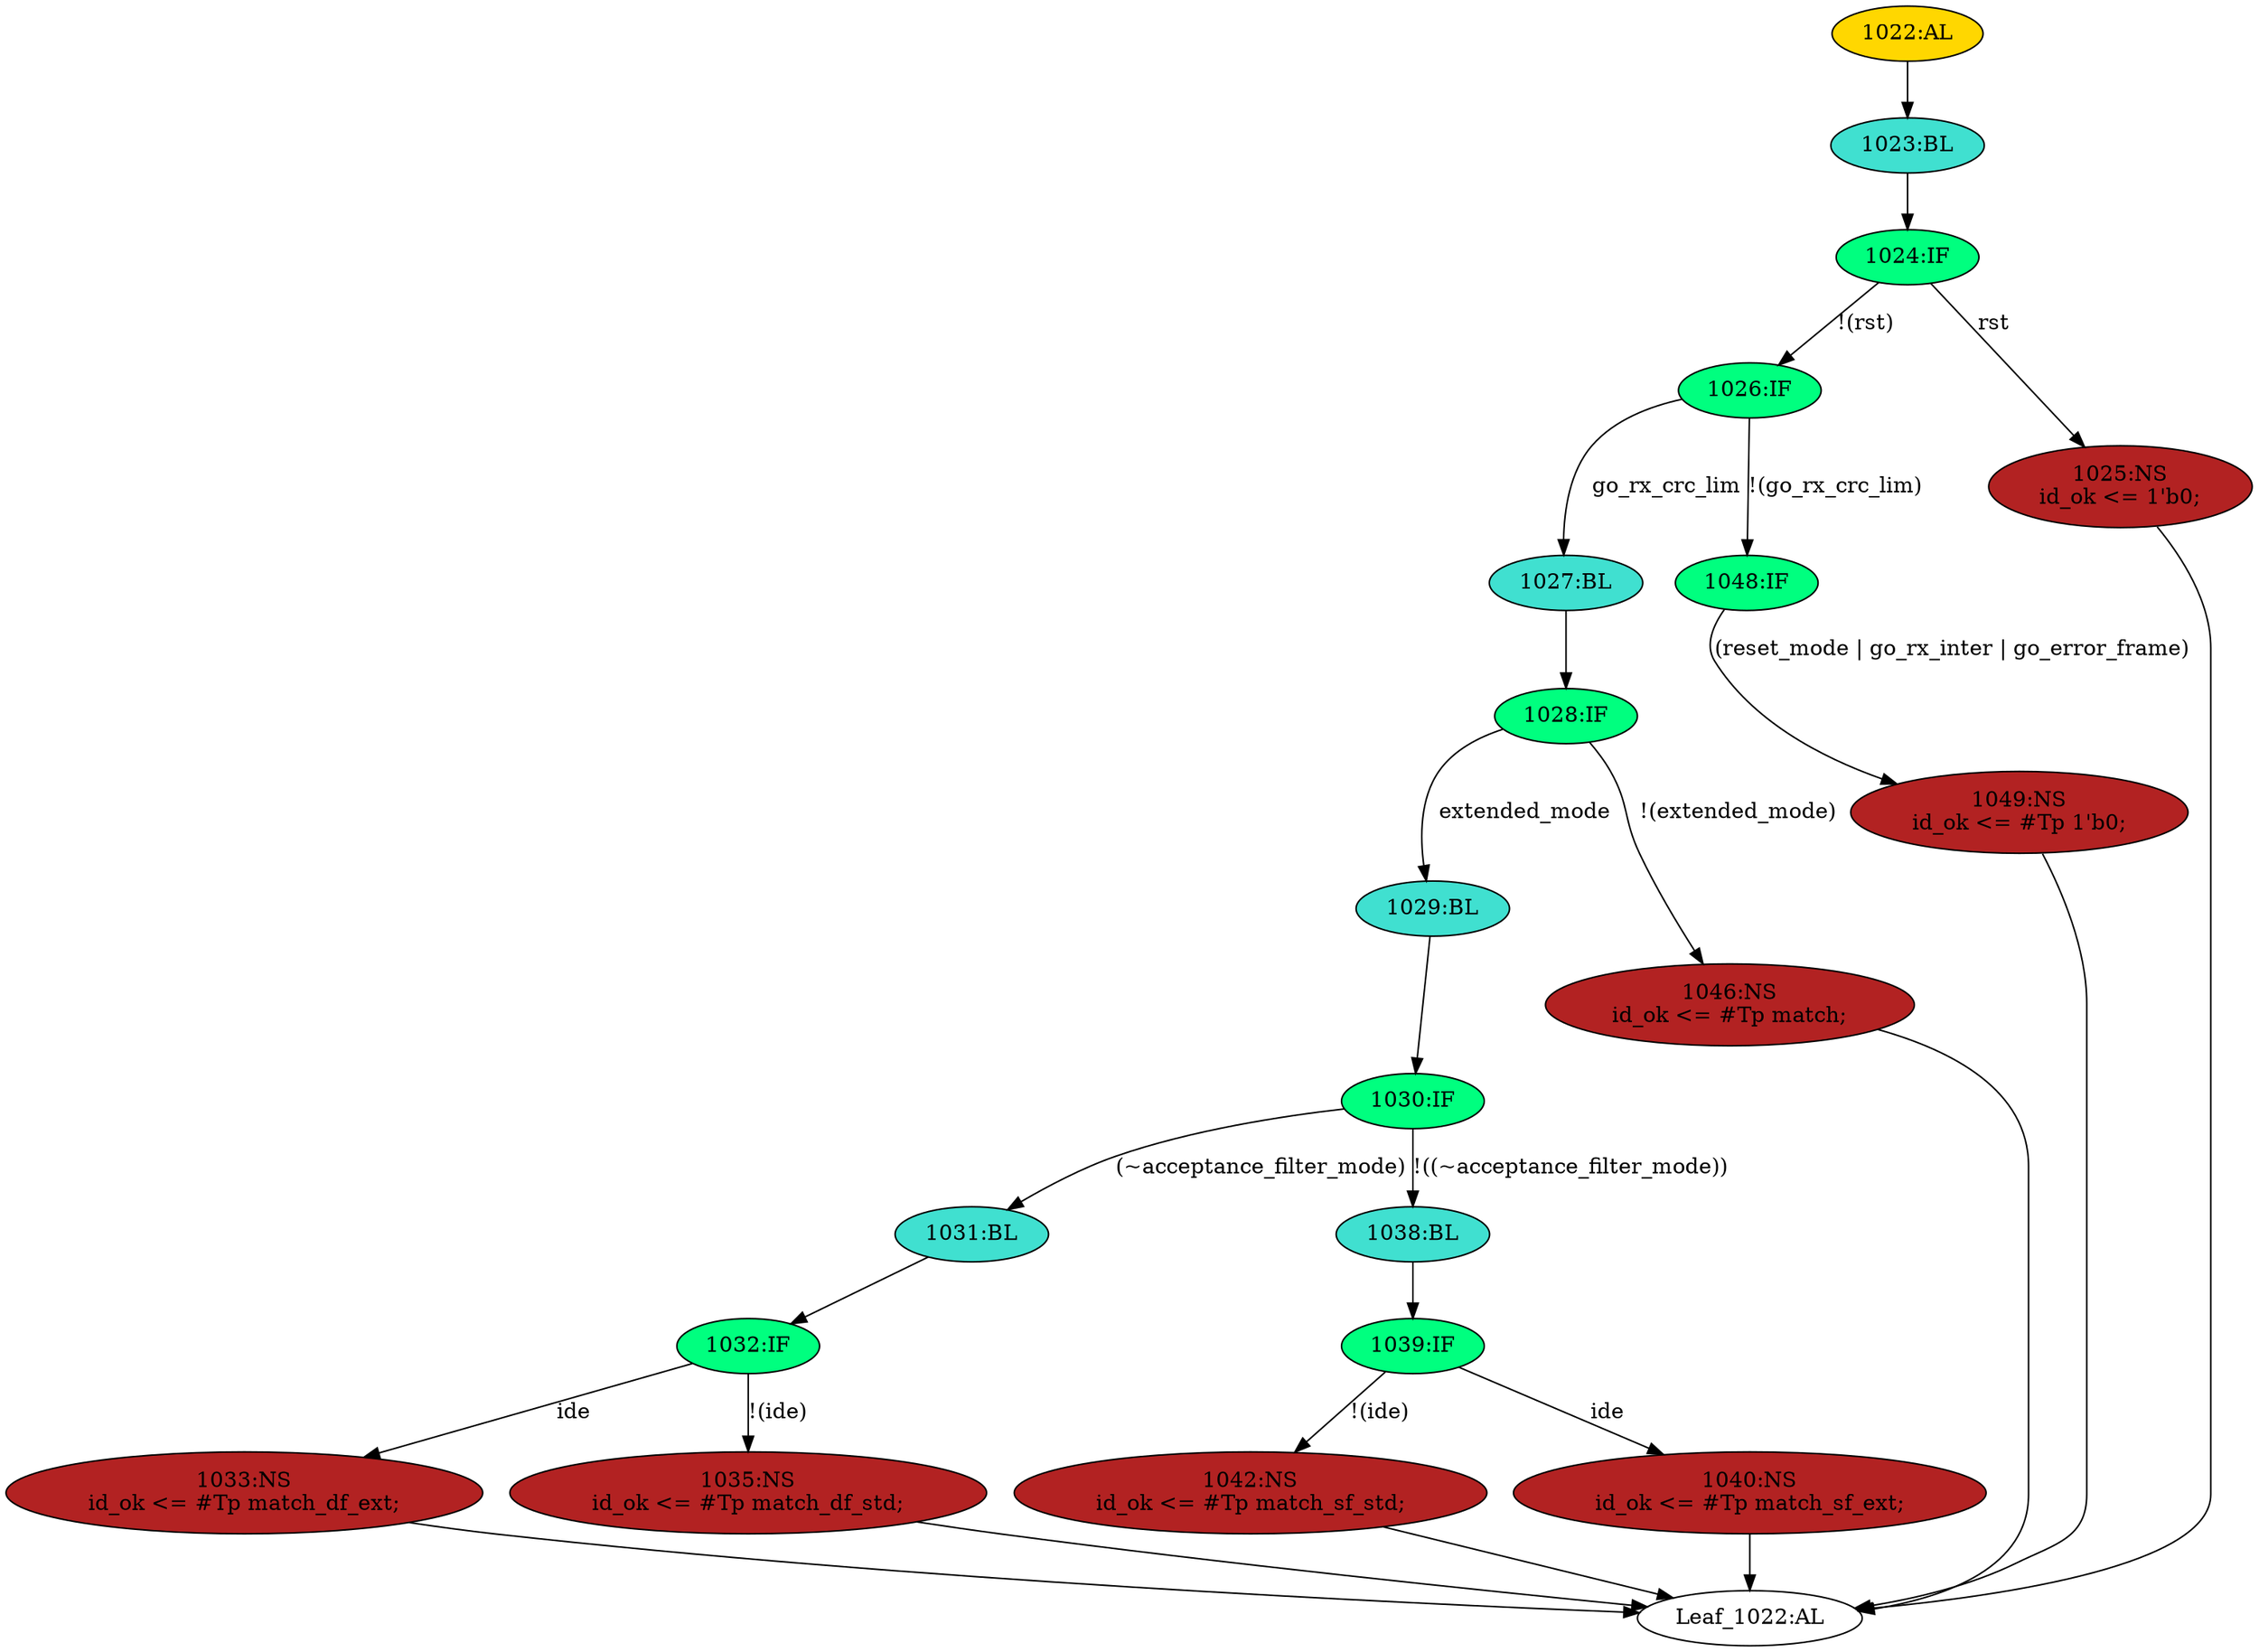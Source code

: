 strict digraph "" {
	node [label="\N"];
	"1031:BL"	 [ast="<pyverilog.vparser.ast.Block object at 0x7f44f6bcd510>",
		fillcolor=turquoise,
		label="1031:BL",
		statements="[]",
		style=filled,
		typ=Block];
	"1032:IF"	 [ast="<pyverilog.vparser.ast.IfStatement object at 0x7f44f6bcd550>",
		fillcolor=springgreen,
		label="1032:IF",
		statements="[]",
		style=filled,
		typ=IfStatement];
	"1031:BL" -> "1032:IF"	 [cond="[]",
		lineno=None];
	"1022:AL"	 [ast="<pyverilog.vparser.ast.Always object at 0x7f44f6bb6810>",
		clk_sens=True,
		fillcolor=gold,
		label="1022:AL",
		sens="['clk', 'rst']",
		statements="[]",
		style=filled,
		typ=Always,
		use_var="['reset_mode', 'match_sf_ext', 'extended_mode', 'match_sf_std', 'acceptance_filter_mode', 'go_rx_inter', 'go_error_frame', 'match_\
df_ext', 'match_df_std', 'go_rx_crc_lim', 'rst', 'ide', 'match']"];
	"1023:BL"	 [ast="<pyverilog.vparser.ast.Block object at 0x7f44f6bbd890>",
		fillcolor=turquoise,
		label="1023:BL",
		statements="[]",
		style=filled,
		typ=Block];
	"1022:AL" -> "1023:BL"	 [cond="[]",
		lineno=None];
	"1027:BL"	 [ast="<pyverilog.vparser.ast.Block object at 0x7f44f6bbde10>",
		fillcolor=turquoise,
		label="1027:BL",
		statements="[]",
		style=filled,
		typ=Block];
	"1028:IF"	 [ast="<pyverilog.vparser.ast.IfStatement object at 0x7f44f6bbde90>",
		fillcolor=springgreen,
		label="1028:IF",
		statements="[]",
		style=filled,
		typ=IfStatement];
	"1027:BL" -> "1028:IF"	 [cond="[]",
		lineno=None];
	"1048:IF"	 [ast="<pyverilog.vparser.ast.IfStatement object at 0x7f44f6bbda10>",
		fillcolor=springgreen,
		label="1048:IF",
		statements="[]",
		style=filled,
		typ=IfStatement];
	"1049:NS"	 [ast="<pyverilog.vparser.ast.NonblockingSubstitution object at 0x7f44f6bbdad0>",
		fillcolor=firebrick,
		label="1049:NS
id_ok <= #Tp 1'b0;",
		statements="[<pyverilog.vparser.ast.NonblockingSubstitution object at 0x7f44f6bbdad0>]",
		style=filled,
		typ=NonblockingSubstitution];
	"1048:IF" -> "1049:NS"	 [cond="['reset_mode', 'go_rx_inter', 'go_error_frame']",
		label="(reset_mode | go_rx_inter | go_error_frame)",
		lineno=1048];
	"1029:BL"	 [ast="<pyverilog.vparser.ast.Block object at 0x7f44f6bcd050>",
		fillcolor=turquoise,
		label="1029:BL",
		statements="[]",
		style=filled,
		typ=Block];
	"1030:IF"	 [ast="<pyverilog.vparser.ast.IfStatement object at 0x7f44f6bcd090>",
		fillcolor=springgreen,
		label="1030:IF",
		statements="[]",
		style=filled,
		typ=IfStatement];
	"1029:BL" -> "1030:IF"	 [cond="[]",
		lineno=None];
	"1033:NS"	 [ast="<pyverilog.vparser.ast.NonblockingSubstitution object at 0x7f44f6bcd750>",
		fillcolor=firebrick,
		label="1033:NS
id_ok <= #Tp match_df_ext;",
		statements="[<pyverilog.vparser.ast.NonblockingSubstitution object at 0x7f44f6bcd750>]",
		style=filled,
		typ=NonblockingSubstitution];
	"1032:IF" -> "1033:NS"	 [cond="['ide']",
		label=ide,
		lineno=1032];
	"1035:NS"	 [ast="<pyverilog.vparser.ast.NonblockingSubstitution object at 0x7f44f6bcd590>",
		fillcolor=firebrick,
		label="1035:NS
id_ok <= #Tp match_df_std;",
		statements="[<pyverilog.vparser.ast.NonblockingSubstitution object at 0x7f44f6bcd590>]",
		style=filled,
		typ=NonblockingSubstitution];
	"1032:IF" -> "1035:NS"	 [cond="['ide']",
		label="!(ide)",
		lineno=1032];
	"1024:IF"	 [ast="<pyverilog.vparser.ast.IfStatement object at 0x7f44f6bbd9d0>",
		fillcolor=springgreen,
		label="1024:IF",
		statements="[]",
		style=filled,
		typ=IfStatement];
	"1023:BL" -> "1024:IF"	 [cond="[]",
		lineno=None];
	"1042:NS"	 [ast="<pyverilog.vparser.ast.NonblockingSubstitution object at 0x7f44f6bcd150>",
		fillcolor=firebrick,
		label="1042:NS
id_ok <= #Tp match_sf_std;",
		statements="[<pyverilog.vparser.ast.NonblockingSubstitution object at 0x7f44f6bcd150>]",
		style=filled,
		typ=NonblockingSubstitution];
	"Leaf_1022:AL"	 [def_var="['id_ok']",
		label="Leaf_1022:AL"];
	"1042:NS" -> "Leaf_1022:AL"	 [cond="[]",
		lineno=None];
	"1026:IF"	 [ast="<pyverilog.vparser.ast.IfStatement object at 0x7f44f6bbd990>",
		fillcolor=springgreen,
		label="1026:IF",
		statements="[]",
		style=filled,
		typ=IfStatement];
	"1026:IF" -> "1027:BL"	 [cond="['go_rx_crc_lim']",
		label=go_rx_crc_lim,
		lineno=1026];
	"1026:IF" -> "1048:IF"	 [cond="['go_rx_crc_lim']",
		label="!(go_rx_crc_lim)",
		lineno=1026];
	"1049:NS" -> "Leaf_1022:AL"	 [cond="[]",
		lineno=None];
	"1033:NS" -> "Leaf_1022:AL"	 [cond="[]",
		lineno=None];
	"1025:NS"	 [ast="<pyverilog.vparser.ast.NonblockingSubstitution object at 0x7f44f6bcda50>",
		fillcolor=firebrick,
		label="1025:NS
id_ok <= 1'b0;",
		statements="[<pyverilog.vparser.ast.NonblockingSubstitution object at 0x7f44f6bcda50>]",
		style=filled,
		typ=NonblockingSubstitution];
	"1025:NS" -> "Leaf_1022:AL"	 [cond="[]",
		lineno=None];
	"1024:IF" -> "1026:IF"	 [cond="['rst']",
		label="!(rst)",
		lineno=1024];
	"1024:IF" -> "1025:NS"	 [cond="['rst']",
		label=rst,
		lineno=1024];
	"1038:BL"	 [ast="<pyverilog.vparser.ast.Block object at 0x7f44f6bcd0d0>",
		fillcolor=turquoise,
		label="1038:BL",
		statements="[]",
		style=filled,
		typ=Block];
	"1039:IF"	 [ast="<pyverilog.vparser.ast.IfStatement object at 0x7f44f6bcd110>",
		fillcolor=springgreen,
		label="1039:IF",
		statements="[]",
		style=filled,
		typ=IfStatement];
	"1038:BL" -> "1039:IF"	 [cond="[]",
		lineno=None];
	"1028:IF" -> "1029:BL"	 [cond="['extended_mode']",
		label=extended_mode,
		lineno=1028];
	"1046:NS"	 [ast="<pyverilog.vparser.ast.NonblockingSubstitution object at 0x7f44f6bbde50>",
		fillcolor=firebrick,
		label="1046:NS
id_ok <= #Tp match;",
		statements="[<pyverilog.vparser.ast.NonblockingSubstitution object at 0x7f44f6bbde50>]",
		style=filled,
		typ=NonblockingSubstitution];
	"1028:IF" -> "1046:NS"	 [cond="['extended_mode']",
		label="!(extended_mode)",
		lineno=1028];
	"1035:NS" -> "Leaf_1022:AL"	 [cond="[]",
		lineno=None];
	"1030:IF" -> "1031:BL"	 [cond="['acceptance_filter_mode']",
		label="(~acceptance_filter_mode)",
		lineno=1030];
	"1030:IF" -> "1038:BL"	 [cond="['acceptance_filter_mode']",
		label="!((~acceptance_filter_mode))",
		lineno=1030];
	"1046:NS" -> "Leaf_1022:AL"	 [cond="[]",
		lineno=None];
	"1040:NS"	 [ast="<pyverilog.vparser.ast.NonblockingSubstitution object at 0x7f44f6bcd310>",
		fillcolor=firebrick,
		label="1040:NS
id_ok <= #Tp match_sf_ext;",
		statements="[<pyverilog.vparser.ast.NonblockingSubstitution object at 0x7f44f6bcd310>]",
		style=filled,
		typ=NonblockingSubstitution];
	"1040:NS" -> "Leaf_1022:AL"	 [cond="[]",
		lineno=None];
	"1039:IF" -> "1042:NS"	 [cond="['ide']",
		label="!(ide)",
		lineno=1039];
	"1039:IF" -> "1040:NS"	 [cond="['ide']",
		label=ide,
		lineno=1039];
}
